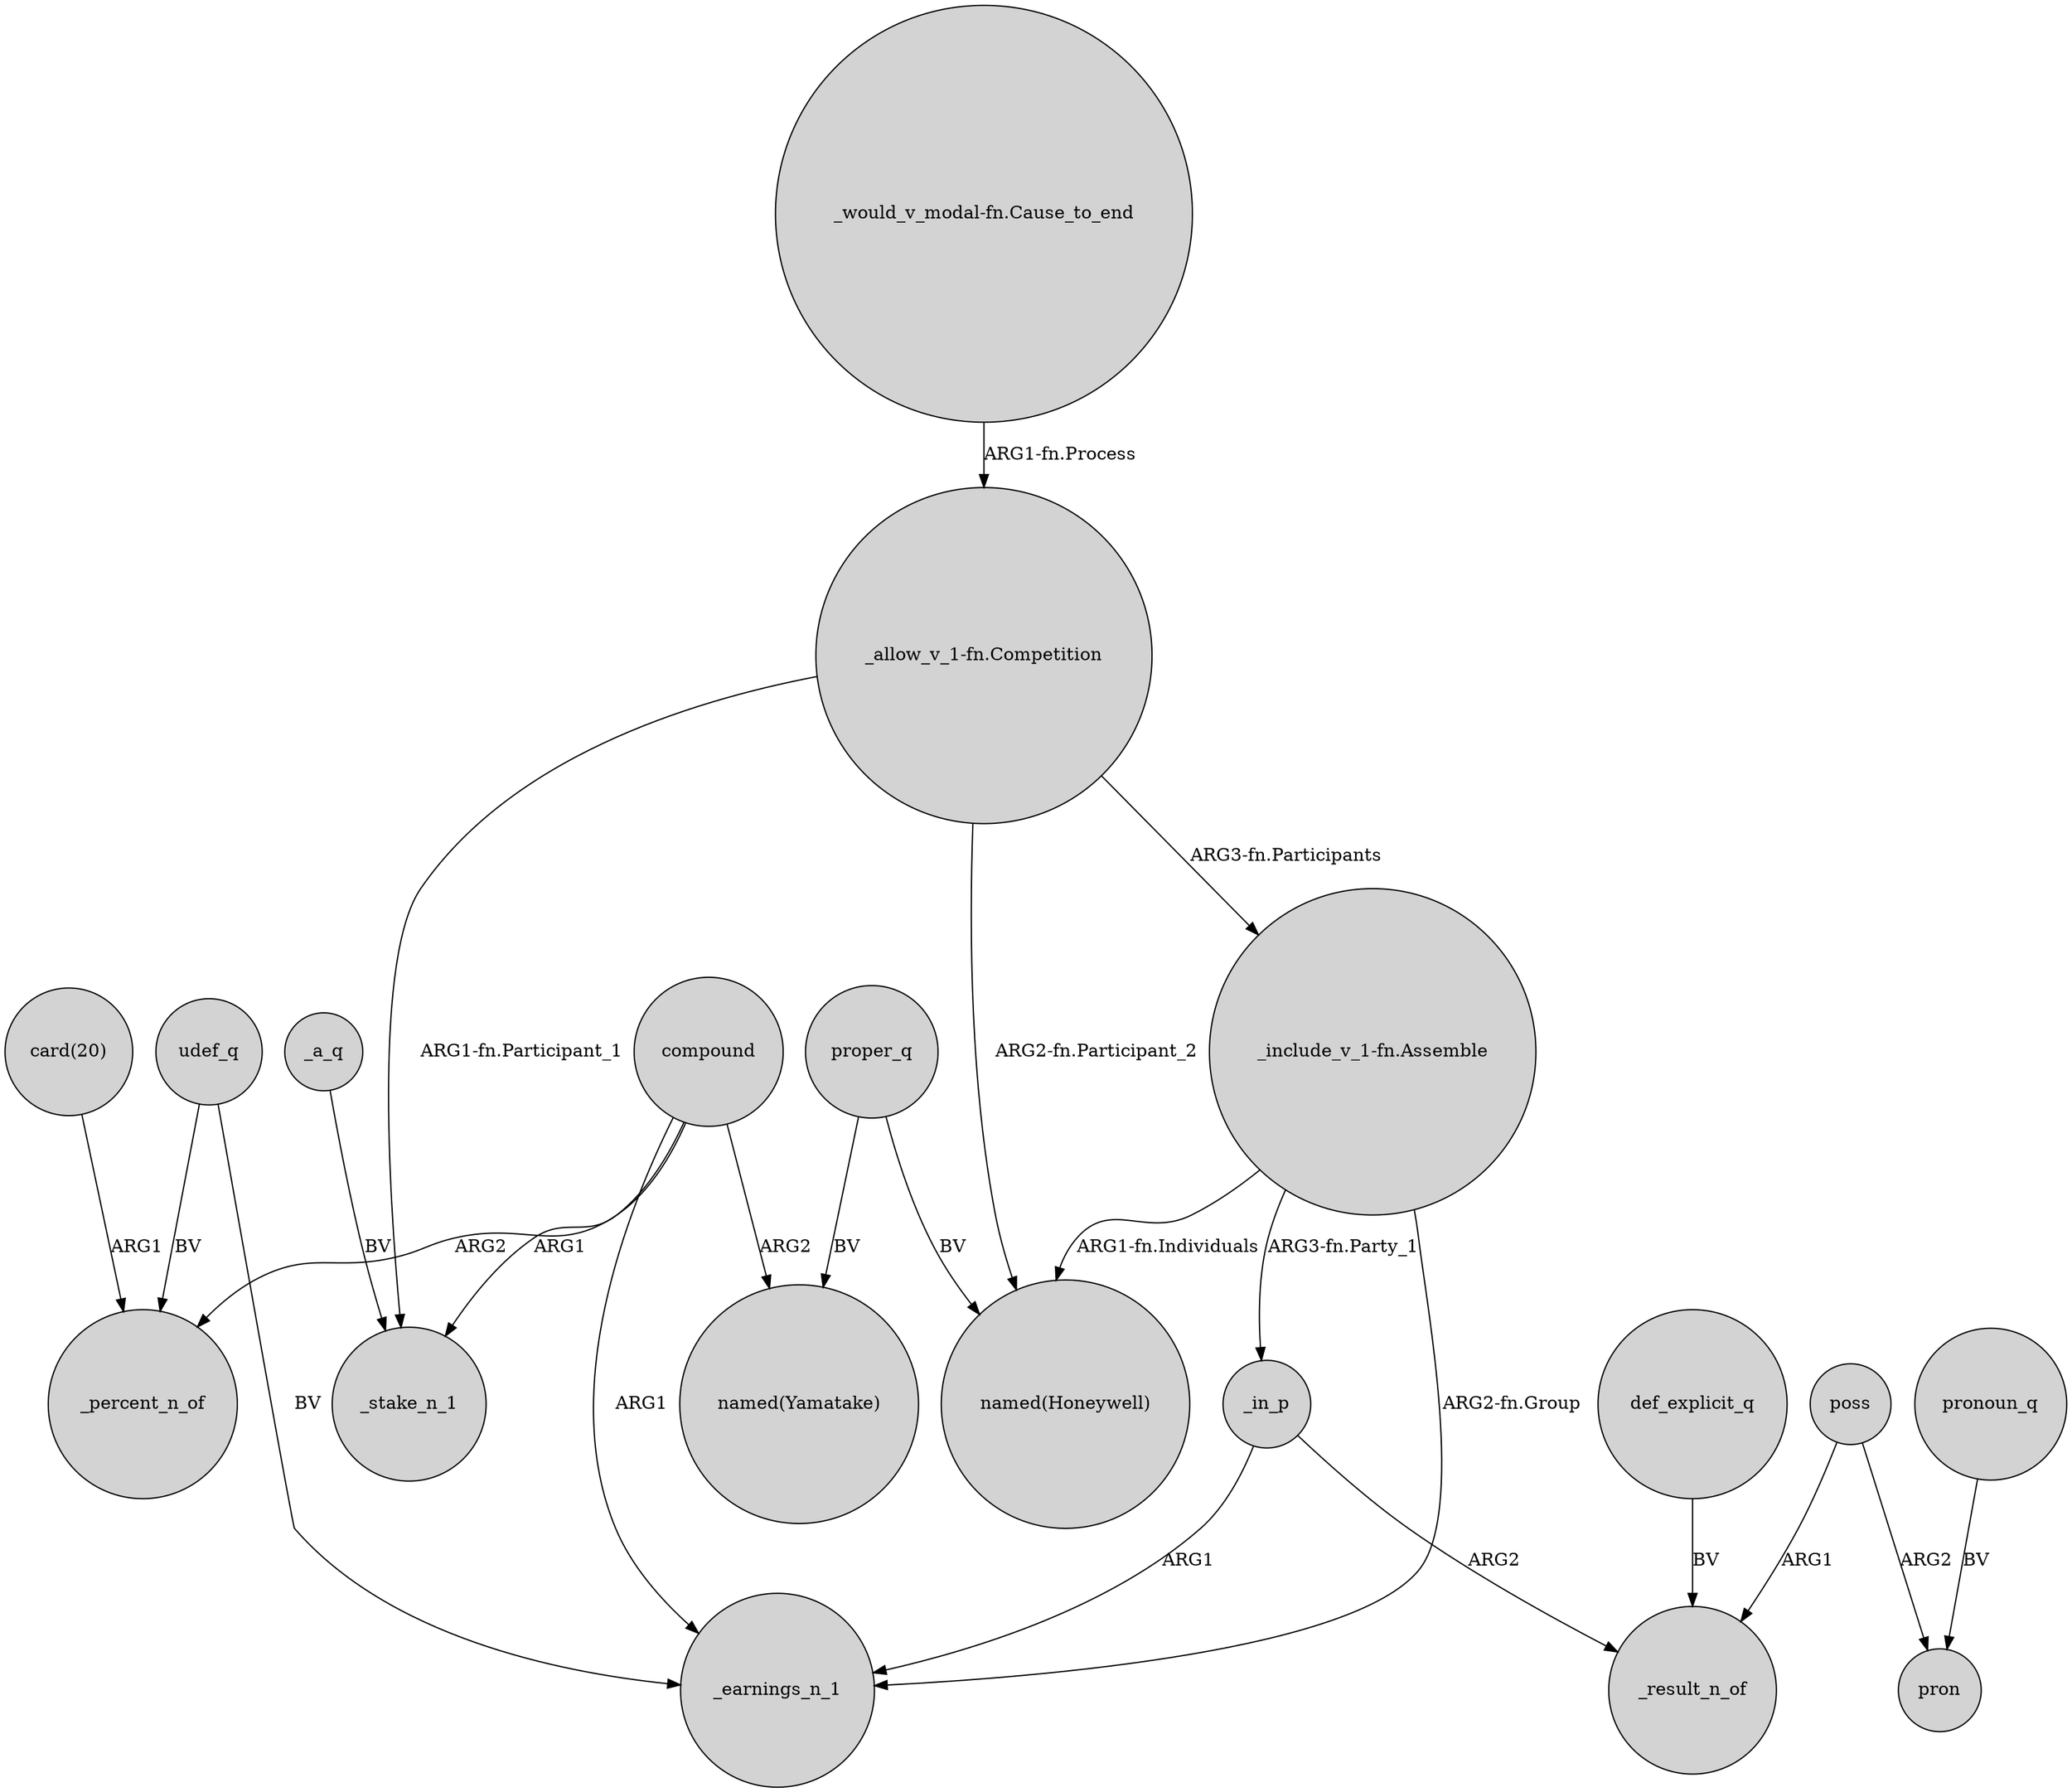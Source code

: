 digraph {
	node [shape=circle style=filled]
	_in_p -> _earnings_n_1 [label=ARG1]
	"card(20)" -> _percent_n_of [label=ARG1]
	"_allow_v_1-fn.Competition" -> "_include_v_1-fn.Assemble" [label="ARG3-fn.Participants"]
	proper_q -> "named(Honeywell)" [label=BV]
	compound -> "named(Yamatake)" [label=ARG2]
	_in_p -> _result_n_of [label=ARG2]
	pronoun_q -> pron [label=BV]
	poss -> pron [label=ARG2]
	udef_q -> _earnings_n_1 [label=BV]
	udef_q -> _percent_n_of [label=BV]
	compound -> _stake_n_1 [label=ARG1]
	compound -> _percent_n_of [label=ARG2]
	"_allow_v_1-fn.Competition" -> _stake_n_1 [label="ARG1-fn.Participant_1"]
	"_include_v_1-fn.Assemble" -> _earnings_n_1 [label="ARG2-fn.Group"]
	"_would_v_modal-fn.Cause_to_end" -> "_allow_v_1-fn.Competition" [label="ARG1-fn.Process"]
	proper_q -> "named(Yamatake)" [label=BV]
	def_explicit_q -> _result_n_of [label=BV]
	compound -> _earnings_n_1 [label=ARG1]
	"_include_v_1-fn.Assemble" -> "named(Honeywell)" [label="ARG1-fn.Individuals"]
	"_allow_v_1-fn.Competition" -> "named(Honeywell)" [label="ARG2-fn.Participant_2"]
	"_include_v_1-fn.Assemble" -> _in_p [label="ARG3-fn.Party_1"]
	poss -> _result_n_of [label=ARG1]
	_a_q -> _stake_n_1 [label=BV]
}
